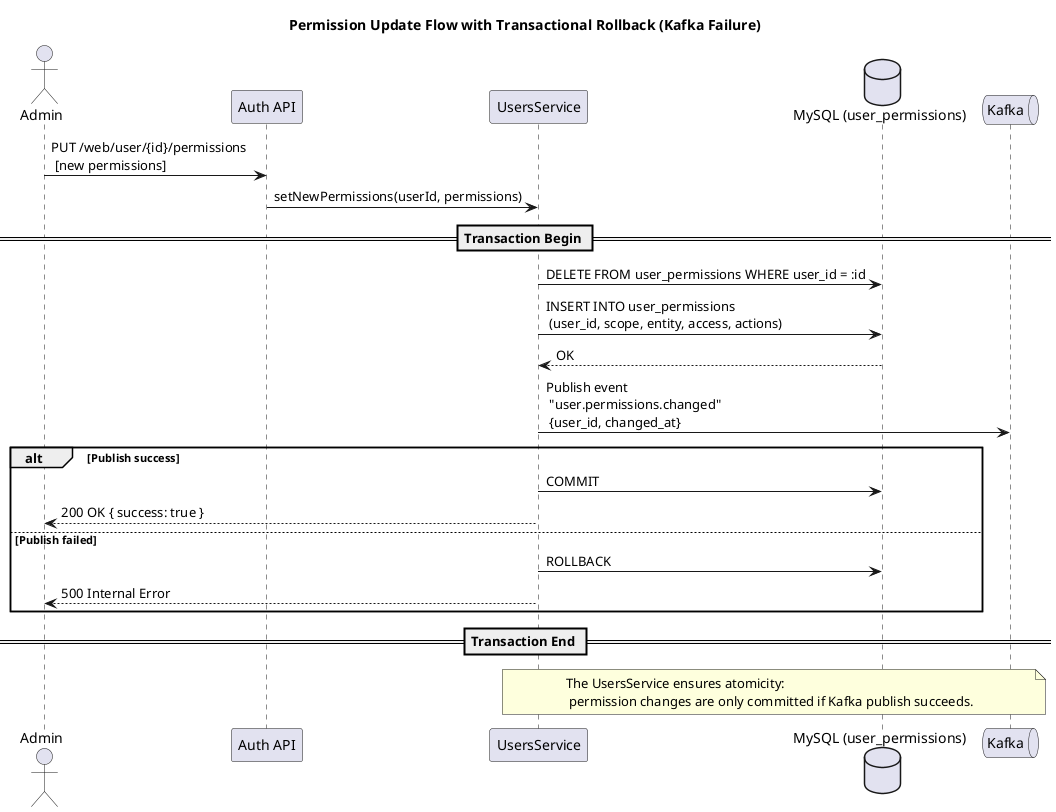 @startuml
title Permission Update Flow with Transactional Rollback (Kafka Failure)

actor Admin as A
participant "Auth API" as API
participant "UsersService" as S
database "MySQL (user_permissions)" as DB
queue "Kafka" as K

A -> API : PUT /web/user/{id}/permissions \n [new permissions]
API -> S : setNewPermissions(userId, permissions)

== Transaction Begin ==
S -> DB : DELETE FROM user_permissions WHERE user_id = :id
S -> DB : INSERT INTO user_permissions \n (user_id, scope, entity, access, actions)
DB --> S : OK

S -> K : Publish event \n "user.permissions.changed" \n {user_id, changed_at}
alt Publish success
    S -> DB : COMMIT
    S --> A : 200 OK { success: true }
else Publish failed
    S -> DB : ROLLBACK
    S --> A : 500 Internal Error
end
== Transaction End ==

note over S, K
The UsersService ensures atomicity:
 permission changes are only committed if Kafka publish succeeds.
end note
@enduml
